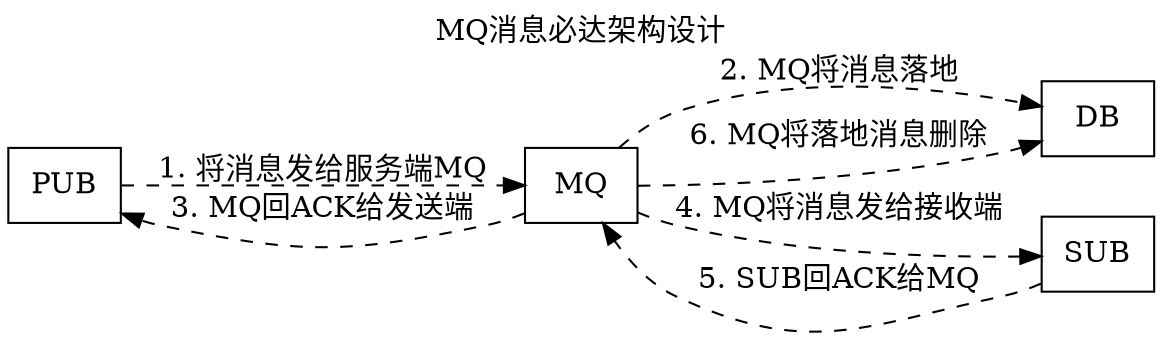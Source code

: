 digraph G {
    rankdir = LR

    node [shape="record"];
    edge [style="dashed"];

  

    label = "MQ消息必达架构设计";
    labelloc = "t";

    PUB->MQ[label="1. 将消息发给服务端MQ"]
    MQ->DB [label="2. MQ将消息落地"]
    MQ->PUB[label="3. MQ回ACK给发送端"]
    MQ->SUB[label="4. MQ将消息发给接收端"]
    SUB->MQ[label="5. SUB回ACK给MQ"] 
    MQ->DB[label="6. MQ将落地消息删除"]
    
}